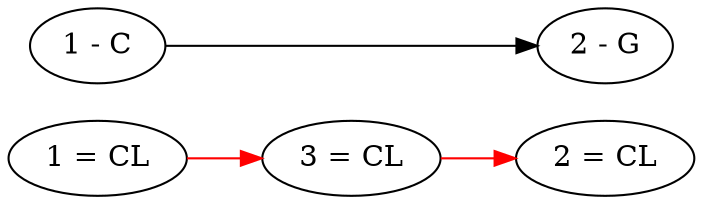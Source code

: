 digraph linear_chain_01 {


  # Weirdly, if you specify horizontal direction, you
  #   have to put the new nodes before the old nodes.
  rankdir="LR";


  # New node relations.
  "1 = CL" -> "3 = CL" [color = red]
  "3 = CL" -> "2 = CL" [color = red]


  # Old node relations.
  "1 - C" -> "2 - G"


  # Just a visual thing.
  # Make the nodes with the same ID show in the same position.
  { rank=same; "1 - C"; "1 = CL"; }
  { rank=same; "2 - G"; "2 = CL"; }


}
